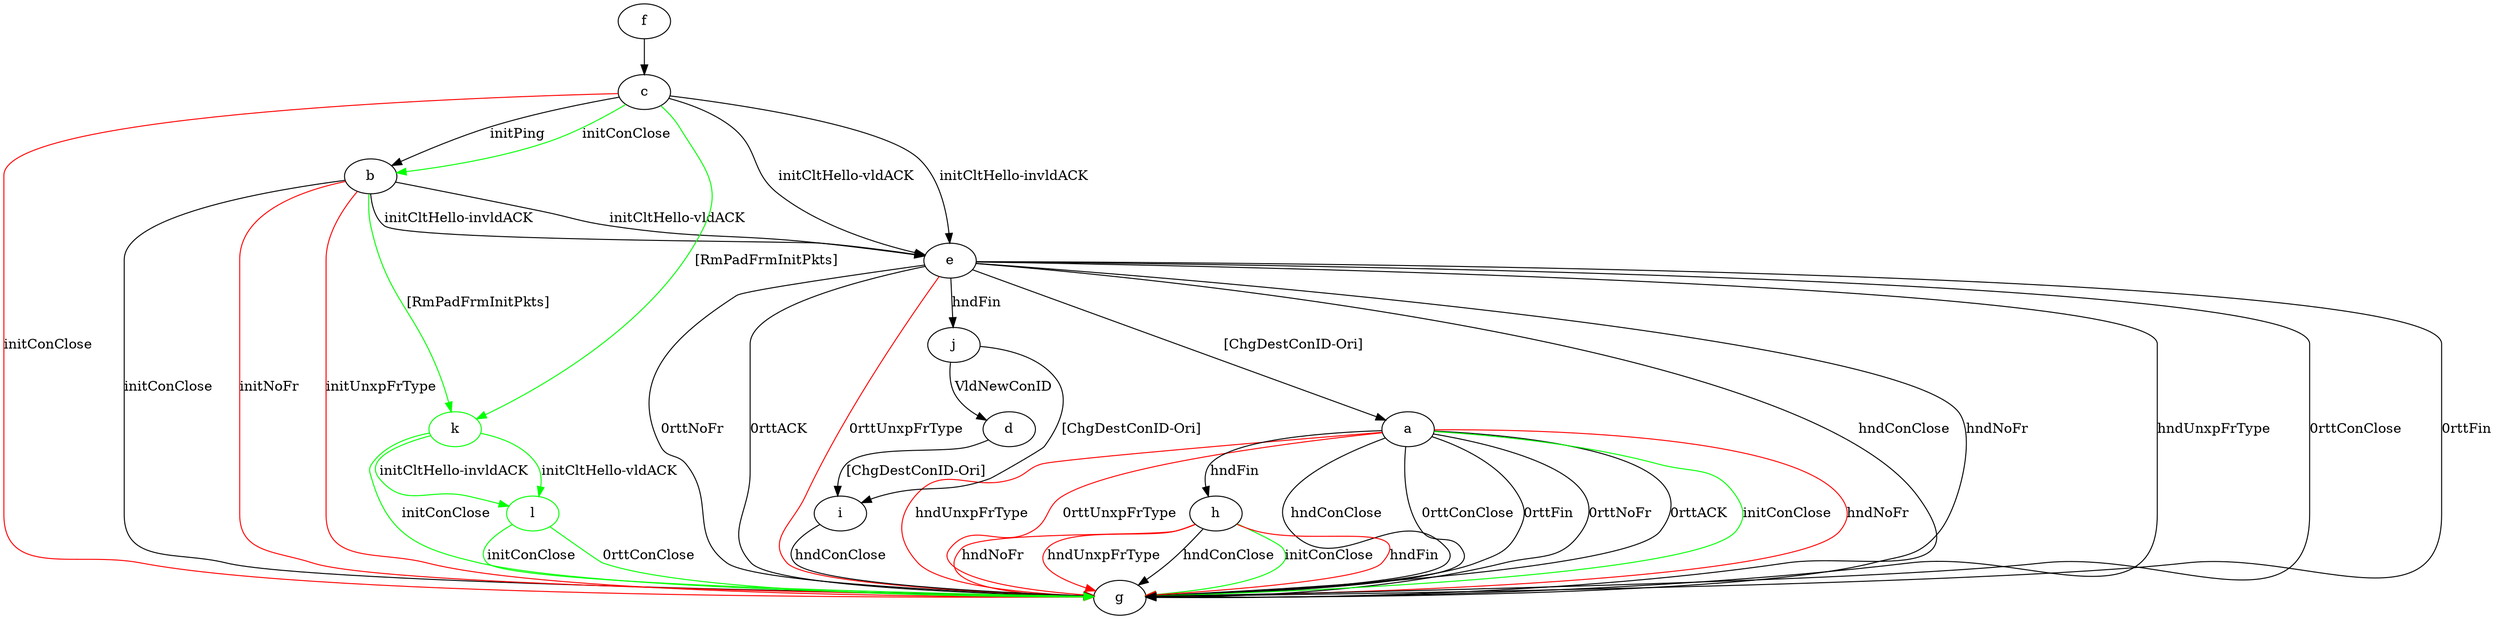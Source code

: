 digraph "" {
	a -> g	[key=0,
		label="hndConClose "];
	a -> g	[key=1,
		label="0rttConClose "];
	a -> g	[key=2,
		label="0rttFin "];
	a -> g	[key=3,
		label="0rttNoFr "];
	a -> g	[key=4,
		label="0rttACK "];
	a -> g	[key=5,
		color=green,
		label="initConClose "];
	a -> g	[key=6,
		color=red,
		label="hndNoFr "];
	a -> g	[key=7,
		color=red,
		label="hndUnxpFrType "];
	a -> g	[key=8,
		color=red,
		label="0rttUnxpFrType "];
	a -> h	[key=0,
		label="hndFin "];
	b -> e	[key=0,
		label="initCltHello-vldACK "];
	b -> e	[key=1,
		label="initCltHello-invldACK "];
	b -> g	[key=0,
		label="initConClose "];
	b -> g	[key=1,
		color=red,
		label="initNoFr "];
	b -> g	[key=2,
		color=red,
		label="initUnxpFrType "];
	k	[color=green];
	b -> k	[key=0,
		color=green,
		label="[RmPadFrmInitPkts] "];
	c -> b	[key=0,
		label="initPing "];
	c -> b	[key=1,
		color=green,
		label="initConClose "];
	c -> e	[key=0,
		label="initCltHello-vldACK "];
	c -> e	[key=1,
		label="initCltHello-invldACK "];
	c -> g	[key=0,
		color=red,
		label="initConClose "];
	c -> k	[key=0,
		color=green,
		label="[RmPadFrmInitPkts] "];
	d -> i	[key=0,
		label="[ChgDestConID-Ori] "];
	e -> a	[key=0,
		label="[ChgDestConID-Ori] "];
	e -> g	[key=0,
		label="hndConClose "];
	e -> g	[key=1,
		label="hndNoFr "];
	e -> g	[key=2,
		label="hndUnxpFrType "];
	e -> g	[key=3,
		label="0rttConClose "];
	e -> g	[key=4,
		label="0rttFin "];
	e -> g	[key=5,
		label="0rttNoFr "];
	e -> g	[key=6,
		label="0rttACK "];
	e -> g	[key=7,
		color=red,
		label="0rttUnxpFrType "];
	e -> j	[key=0,
		label="hndFin "];
	f -> c	[key=0];
	h -> g	[key=0,
		label="hndConClose "];
	h -> g	[key=1,
		color=green,
		label="initConClose "];
	h -> g	[key=2,
		color=red,
		label="hndFin "];
	h -> g	[key=3,
		color=red,
		label="hndNoFr "];
	h -> g	[key=4,
		color=red,
		label="hndUnxpFrType "];
	i -> g	[key=0,
		label="hndConClose "];
	j -> d	[key=0,
		label="VldNewConID "];
	j -> i	[key=0,
		label="[ChgDestConID-Ori] "];
	k -> g	[key=0,
		color=green,
		label="initConClose "];
	l	[color=green];
	k -> l	[key=0,
		color=green,
		label="initCltHello-vldACK "];
	k -> l	[key=1,
		color=green,
		label="initCltHello-invldACK "];
	l -> g	[key=0,
		color=green,
		label="initConClose "];
	l -> g	[key=1,
		color=green,
		label="0rttConClose "];
}
